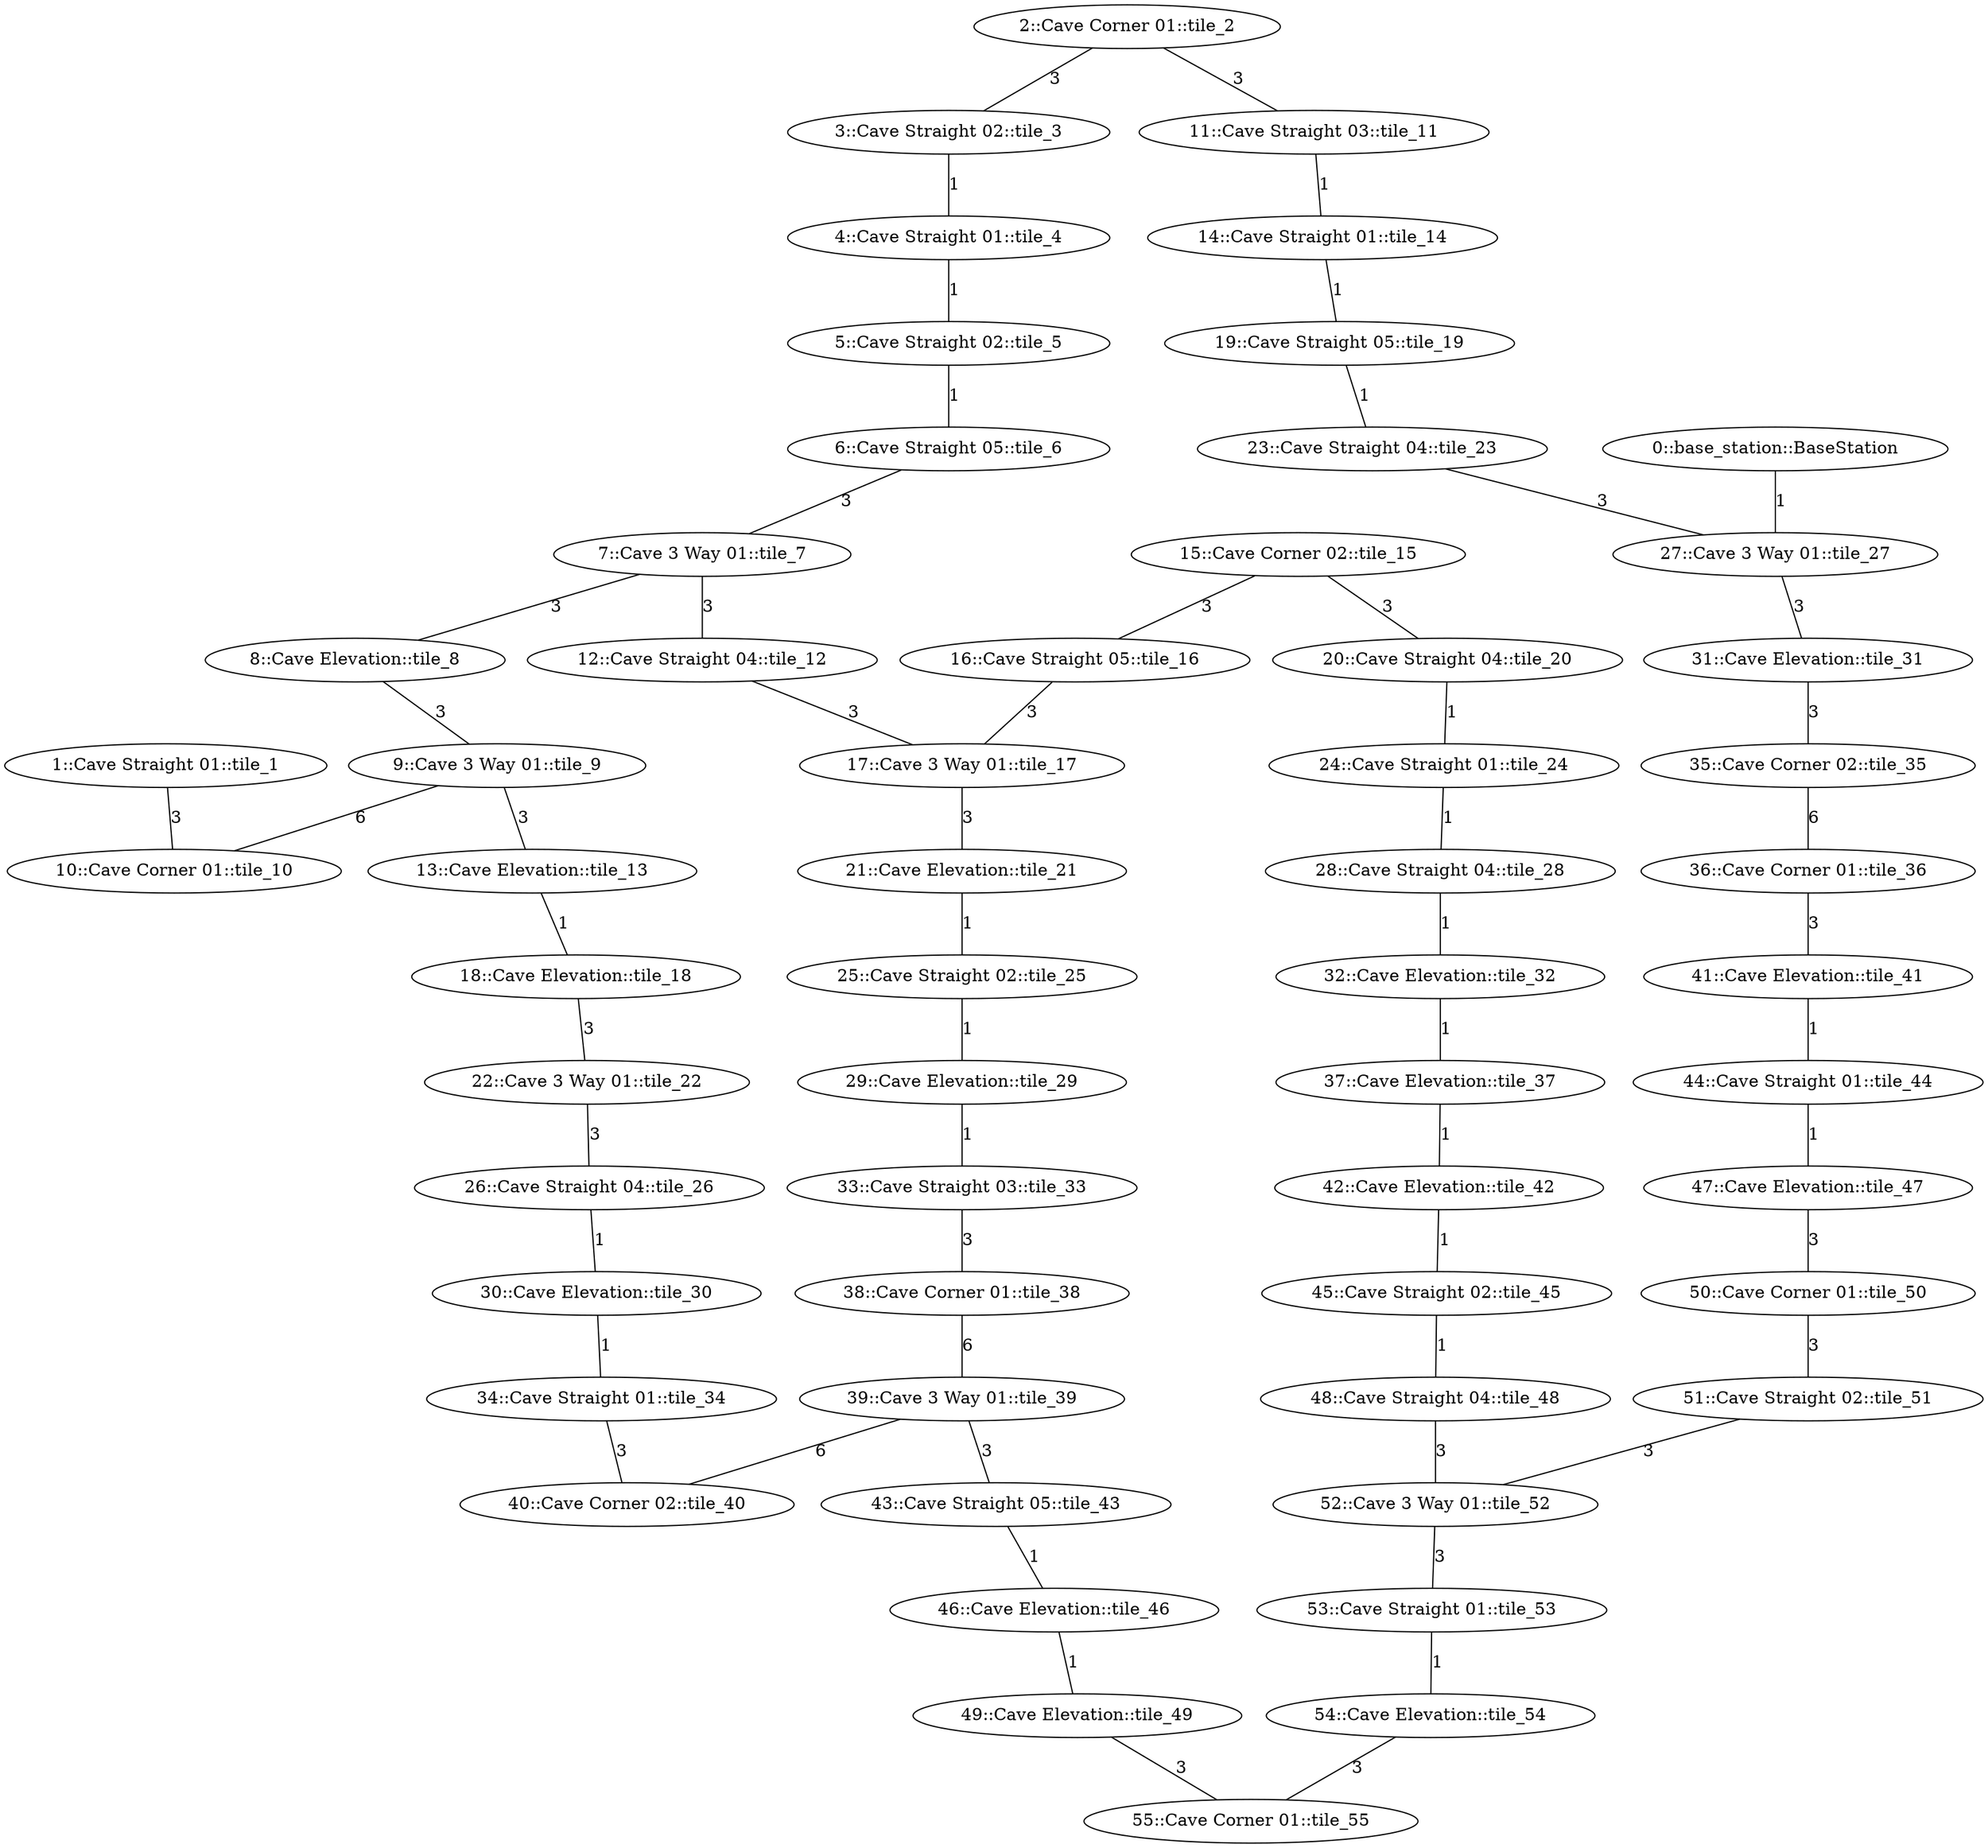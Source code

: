 /* Visibility graph for simple_cave_02 */
/* Generated with the generator.py script: */
/*   __main__.py simple_cave_02.tsv -\-graph-file simple_cave_02.dot -\-world-file simple_cave_02.sdf -\-world-name simple_cave_02 -\-scale_x 25 -\-scale_y 25 -\-cave -\-y0 175 -\-x0 0 -\-z0 0 -\-level_type row_col -\-levels_buf 5 */

graph {
  /* ==== Vertices ==== */

  /* Base station / Staging area */
  0   [label="0::base_station::BaseStation"];

  1   [label="1::Cave Straight 01::tile_1"];
  2   [label="2::Cave Corner 01::tile_2"];
  3   [label="3::Cave Straight 02::tile_3"];
  4   [label="4::Cave Straight 01::tile_4"];
  5   [label="5::Cave Straight 02::tile_5"];
  6   [label="6::Cave Straight 05::tile_6"];
  7   [label="7::Cave 3 Way 01::tile_7"];
  8   [label="8::Cave Elevation::tile_8"];
  9   [label="9::Cave 3 Way 01::tile_9"];
  10  [label="10::Cave Corner 01::tile_10"];
  11  [label="11::Cave Straight 03::tile_11"];
  12  [label="12::Cave Straight 04::tile_12"];
  13  [label="13::Cave Elevation::tile_13"];
  14  [label="14::Cave Straight 01::tile_14"];
  15  [label="15::Cave Corner 02::tile_15"];
  16  [label="16::Cave Straight 05::tile_16"];
  17  [label="17::Cave 3 Way 01::tile_17"];
  18  [label="18::Cave Elevation::tile_18"];
  19  [label="19::Cave Straight 05::tile_19"];
  20  [label="20::Cave Straight 04::tile_20"];
  21  [label="21::Cave Elevation::tile_21"];
  22  [label="22::Cave 3 Way 01::tile_22"];
  23  [label="23::Cave Straight 04::tile_23"];
  24  [label="24::Cave Straight 01::tile_24"];
  25  [label="25::Cave Straight 02::tile_25"];
  26  [label="26::Cave Straight 04::tile_26"];
  27  [label="27::Cave 3 Way 01::tile_27"];
  28  [label="28::Cave Straight 04::tile_28"];
  29  [label="29::Cave Elevation::tile_29"];
  30  [label="30::Cave Elevation::tile_30"];
  31  [label="31::Cave Elevation::tile_31"];
  32  [label="32::Cave Elevation::tile_32"];
  33  [label="33::Cave Straight 03::tile_33"];
  34  [label="34::Cave Straight 01::tile_34"];
  35  [label="35::Cave Corner 02::tile_35"];
  36  [label="36::Cave Corner 01::tile_36"];
  37  [label="37::Cave Elevation::tile_37"];
  38  [label="38::Cave Corner 01::tile_38"];
  39  [label="39::Cave 3 Way 01::tile_39"];
  40  [label="40::Cave Corner 02::tile_40"];
  41  [label="41::Cave Elevation::tile_41"];
  42  [label="42::Cave Elevation::tile_42"];
  43  [label="43::Cave Straight 05::tile_43"];
  44  [label="44::Cave Straight 01::tile_44"];
  45  [label="45::Cave Straight 02::tile_45"];
  46  [label="46::Cave Elevation::tile_46"];
  47  [label="47::Cave Elevation::tile_47"];
  48  [label="48::Cave Straight 04::tile_48"];
  49  [label="49::Cave Elevation::tile_49"];
  50  [label="50::Cave Corner 01::tile_50"];
  51  [label="51::Cave Straight 02::tile_51"];
  52  [label="52::Cave 3 Way 01::tile_52"];
  53  [label="53::Cave Straight 01::tile_53"];
  54  [label="54::Cave Elevation::tile_54"];
  55  [label="55::Cave Corner 01::tile_55"];

  /* ==== Edges ==== */

  /* Base station */
  0  -- 27  [label=1];
  1  -- 10  [label=3];
  2  -- 3   [label=3];
  2  -- 11  [label=3];
  3  -- 4   [label=1];
  4  -- 5   [label=1];
  5  -- 6   [label=1];
  6  -- 7   [label=3];  /* Intersection */
  7  -- 8   [label=3];  /* Intersection */
  7  -- 12  [label=3];  /* Intersection */
  8  -- 9   [label=3];  /* Intersection */
  9  -- 10  [label=6];  /* Intersection */
  9  -- 13  [label=3];  /* Intersection */
  11 -- 14  [label=1];
  12 -- 17  [label=3];  /* Intersection */
  13 -- 18  [label=1];
  14 -- 19  [label=1];
  15 -- 16  [label=3];
  15 -- 20  [label=3];
  16 -- 17  [label=3];  /* Intersection */
  17 -- 21  [label=3];  /* Intersection */
  18 -- 22  [label=3];  /* Intersection */
  19 -- 23  [label=1];
  20 -- 24  [label=1];
  21 -- 25  [label=1];
  22 -- 26  [label=3];  /* Intersection */
  23 -- 27  [label=3];  /* Intersection */
  24 -- 28  [label=1];
  25 -- 29  [label=1];
  26 -- 30  [label=1];
  27 -- 31  [label=3];  /* Intersection */
  28 -- 32  [label=1];
  29 -- 33  [label=1];
  30 -- 34  [label=1];
  31 -- 35  [label=3];
  32 -- 37  [label=1];
  33 -- 38  [label=3];
  34 -- 40  [label=3];
  35 -- 36  [label=6];
  36 -- 41  [label=3];
  37 -- 42  [label=1];
  38 -- 39  [label=6];  /* Intersection */
  39 -- 40  [label=6];  /* Intersection */
  39 -- 43  [label=3];  /* Intersection */
  41 -- 44  [label=1];
  42 -- 45  [label=1];
  43 -- 46  [label=1];
  44 -- 47  [label=1];
  45 -- 48  [label=1];
  46 -- 49  [label=1];
  47 -- 50  [label=3];
  48 -- 52  [label=3];  /* Intersection */
  49 -- 55  [label=3];
  50 -- 51  [label=3];
  51 -- 52  [label=3];  /* Intersection */
  52 -- 53  [label=3];  /* Intersection */
  53 -- 54  [label=1];
  54 -- 55  [label=3];
}